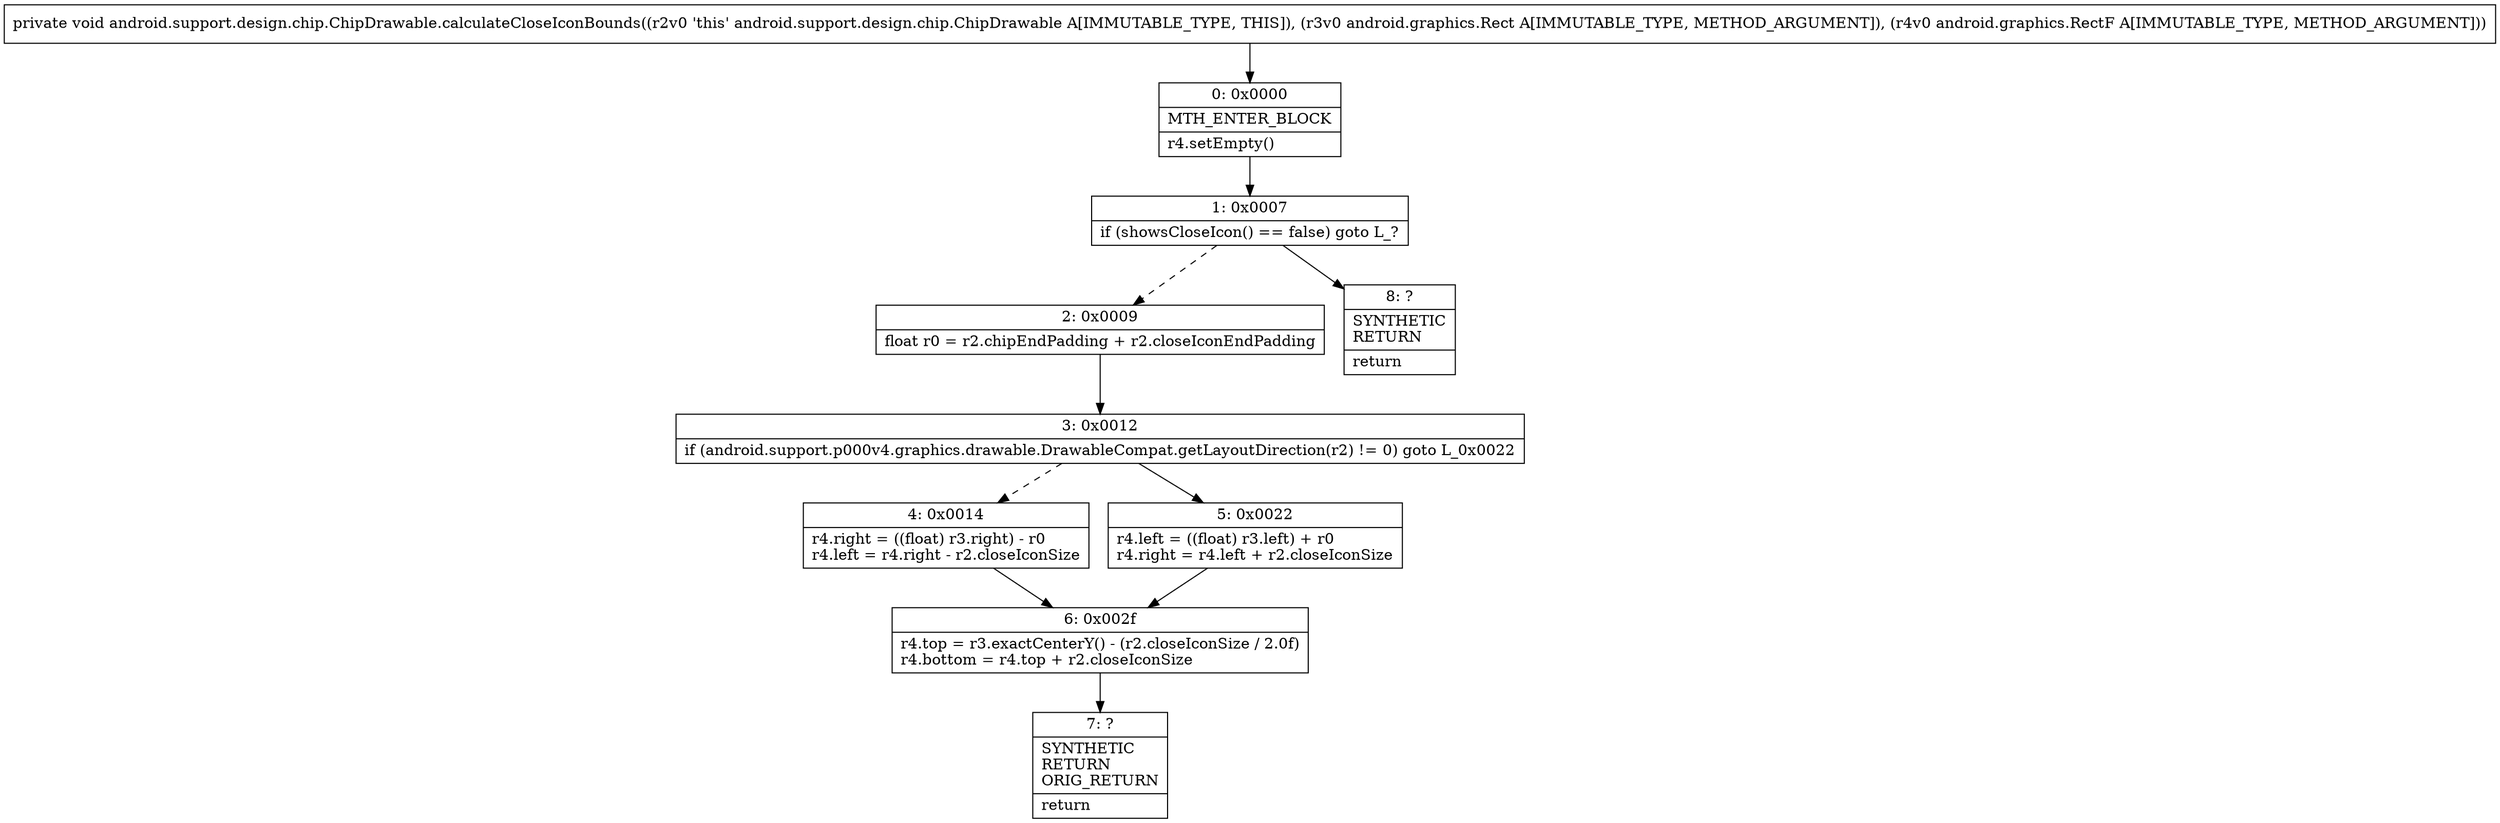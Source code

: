 digraph "CFG forandroid.support.design.chip.ChipDrawable.calculateCloseIconBounds(Landroid\/graphics\/Rect;Landroid\/graphics\/RectF;)V" {
Node_0 [shape=record,label="{0\:\ 0x0000|MTH_ENTER_BLOCK\l|r4.setEmpty()\l}"];
Node_1 [shape=record,label="{1\:\ 0x0007|if (showsCloseIcon() == false) goto L_?\l}"];
Node_2 [shape=record,label="{2\:\ 0x0009|float r0 = r2.chipEndPadding + r2.closeIconEndPadding\l}"];
Node_3 [shape=record,label="{3\:\ 0x0012|if (android.support.p000v4.graphics.drawable.DrawableCompat.getLayoutDirection(r2) != 0) goto L_0x0022\l}"];
Node_4 [shape=record,label="{4\:\ 0x0014|r4.right = ((float) r3.right) \- r0\lr4.left = r4.right \- r2.closeIconSize\l}"];
Node_5 [shape=record,label="{5\:\ 0x0022|r4.left = ((float) r3.left) + r0\lr4.right = r4.left + r2.closeIconSize\l}"];
Node_6 [shape=record,label="{6\:\ 0x002f|r4.top = r3.exactCenterY() \- (r2.closeIconSize \/ 2.0f)\lr4.bottom = r4.top + r2.closeIconSize\l}"];
Node_7 [shape=record,label="{7\:\ ?|SYNTHETIC\lRETURN\lORIG_RETURN\l|return\l}"];
Node_8 [shape=record,label="{8\:\ ?|SYNTHETIC\lRETURN\l|return\l}"];
MethodNode[shape=record,label="{private void android.support.design.chip.ChipDrawable.calculateCloseIconBounds((r2v0 'this' android.support.design.chip.ChipDrawable A[IMMUTABLE_TYPE, THIS]), (r3v0 android.graphics.Rect A[IMMUTABLE_TYPE, METHOD_ARGUMENT]), (r4v0 android.graphics.RectF A[IMMUTABLE_TYPE, METHOD_ARGUMENT])) }"];
MethodNode -> Node_0;
Node_0 -> Node_1;
Node_1 -> Node_2[style=dashed];
Node_1 -> Node_8;
Node_2 -> Node_3;
Node_3 -> Node_4[style=dashed];
Node_3 -> Node_5;
Node_4 -> Node_6;
Node_5 -> Node_6;
Node_6 -> Node_7;
}

